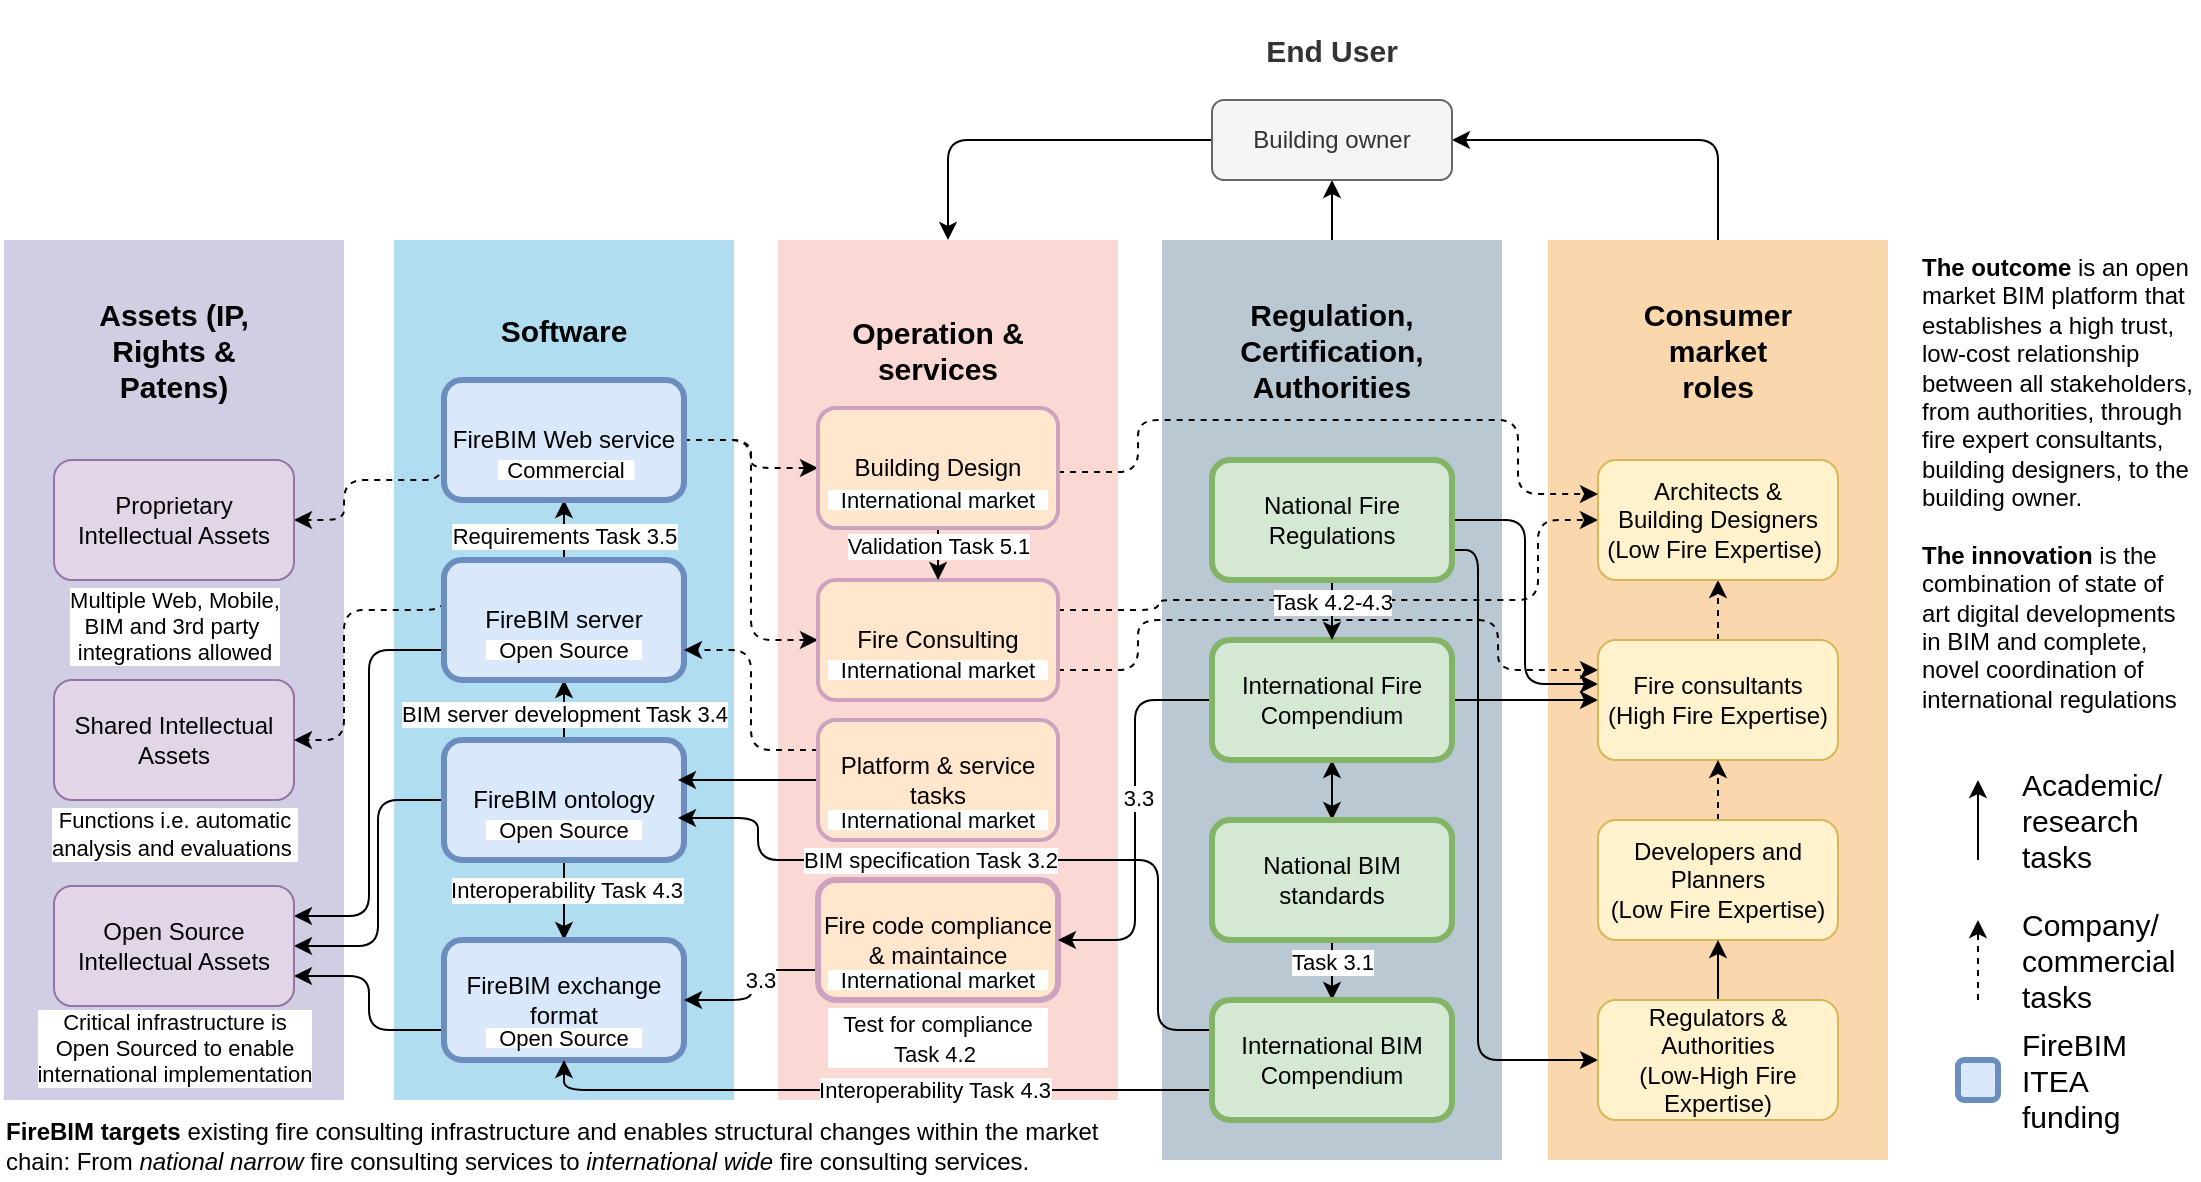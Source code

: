<mxfile version="15.6.8" type="github">
  <diagram id="prtHgNgQTEPvFCAcTncT" name="Page-1">
    <mxGraphModel dx="1185" dy="1904" grid="1" gridSize="10" guides="1" tooltips="1" connect="1" arrows="1" fold="1" page="1" pageScale="1" pageWidth="827" pageHeight="1169" math="0" shadow="0">
      <root>
        <mxCell id="0" />
        <mxCell id="1" parent="0" />
        <mxCell id="2TjgyCzb8Htl5xwf5OyU-55" value="" style="rounded=0;html=1;strokeColor=none;fillColor=#d0cee2;whiteSpace=wrap;" parent="1" vertex="1">
          <mxGeometry x="103" y="90" width="170" height="430" as="geometry" />
        </mxCell>
        <mxCell id="2TjgyCzb8Htl5xwf5OyU-54" value="" style="rounded=0;whiteSpace=wrap;html=1;strokeColor=none;fillColor=#b1ddf0;" parent="1" vertex="1">
          <mxGeometry x="298" y="90" width="170" height="430" as="geometry" />
        </mxCell>
        <mxCell id="2TjgyCzb8Htl5xwf5OyU-53" value="" style="rounded=0;whiteSpace=wrap;html=1;fillColor=#fad7ac;strokeColor=none;" parent="1" vertex="1">
          <mxGeometry x="875" y="90" width="170" height="460" as="geometry" />
        </mxCell>
        <mxCell id="2TjgyCzb8Htl5xwf5OyU-52" value="" style="rounded=0;whiteSpace=wrap;html=1;fillColor=#bac8d3;strokeColor=none;" parent="1" vertex="1">
          <mxGeometry x="682" y="90" width="170" height="460" as="geometry" />
        </mxCell>
        <mxCell id="2TjgyCzb8Htl5xwf5OyU-50" value="" style="rounded=0;whiteSpace=wrap;html=1;strokeColor=none;fillColor=#fad9d5;" parent="1" vertex="1">
          <mxGeometry x="490" y="90" width="170" height="430" as="geometry" />
        </mxCell>
        <mxCell id="O-F3Ail7RcBTmuWhiVfL-2" value="Shared Intellectual Assets" style="rounded=1;whiteSpace=wrap;html=1;fillColor=#e1d5e7;strokeColor=#9673a6;" parent="1" vertex="1">
          <mxGeometry x="128" y="310" width="120" height="60" as="geometry" />
        </mxCell>
        <mxCell id="2TjgyCzb8Htl5xwf5OyU-14" style="edgeStyle=orthogonalEdgeStyle;rounded=0;orthogonalLoop=1;jettySize=auto;html=1;exitX=0.5;exitY=1;exitDx=0;exitDy=0;entryX=0.5;entryY=0;entryDx=0;entryDy=0;" parent="1" source="O-F3Ail7RcBTmuWhiVfL-3" target="O-F3Ail7RcBTmuWhiVfL-4" edge="1">
          <mxGeometry relative="1" as="geometry" />
        </mxCell>
        <mxCell id="g0r0Y4DcRBQkHfUcTOGN-29" value="Interoperability Task 4.3" style="edgeLabel;html=1;align=center;verticalAlign=middle;resizable=0;points=[];" parent="2TjgyCzb8Htl5xwf5OyU-14" vertex="1" connectable="0">
          <mxGeometry x="-0.278" y="1" relative="1" as="geometry">
            <mxPoint as="offset" />
          </mxGeometry>
        </mxCell>
        <mxCell id="2TjgyCzb8Htl5xwf5OyU-15" style="edgeStyle=orthogonalEdgeStyle;rounded=0;orthogonalLoop=1;jettySize=auto;html=1;exitX=0.5;exitY=0;exitDx=0;exitDy=0;entryX=0.5;entryY=1;entryDx=0;entryDy=0;" parent="1" source="O-F3Ail7RcBTmuWhiVfL-3" target="O-F3Ail7RcBTmuWhiVfL-5" edge="1">
          <mxGeometry relative="1" as="geometry" />
        </mxCell>
        <mxCell id="g0r0Y4DcRBQkHfUcTOGN-24" value="BIM server development Task 3.4" style="edgeLabel;html=1;align=center;verticalAlign=middle;resizable=0;points=[];" parent="2TjgyCzb8Htl5xwf5OyU-15" vertex="1" connectable="0">
          <mxGeometry x="-0.379" relative="1" as="geometry">
            <mxPoint y="-4" as="offset" />
          </mxGeometry>
        </mxCell>
        <mxCell id="g0r0Y4DcRBQkHfUcTOGN-46" style="edgeStyle=orthogonalEdgeStyle;rounded=1;orthogonalLoop=1;jettySize=auto;html=1;exitX=0;exitY=0.5;exitDx=0;exitDy=0;entryX=1;entryY=0.5;entryDx=0;entryDy=0;fontSize=12;" parent="1" source="O-F3Ail7RcBTmuWhiVfL-3" target="O-F3Ail7RcBTmuWhiVfL-14" edge="1">
          <mxGeometry relative="1" as="geometry">
            <Array as="points">
              <mxPoint x="290" y="370" />
              <mxPoint x="290" y="443" />
            </Array>
          </mxGeometry>
        </mxCell>
        <mxCell id="O-F3Ail7RcBTmuWhiVfL-3" value="FireBIM ontology" style="rounded=1;whiteSpace=wrap;html=1;fillColor=#dae8fc;strokeColor=#6c8ebf;strokeWidth=3;" parent="1" vertex="1">
          <mxGeometry x="323" y="340" width="120" height="60" as="geometry" />
        </mxCell>
        <mxCell id="g0r0Y4DcRBQkHfUcTOGN-7" style="edgeStyle=orthogonalEdgeStyle;rounded=1;orthogonalLoop=1;jettySize=auto;html=1;exitX=0;exitY=0.75;exitDx=0;exitDy=0;entryX=1;entryY=0.75;entryDx=0;entryDy=0;" parent="1" source="O-F3Ail7RcBTmuWhiVfL-4" target="O-F3Ail7RcBTmuWhiVfL-14" edge="1">
          <mxGeometry relative="1" as="geometry" />
        </mxCell>
        <mxCell id="O-F3Ail7RcBTmuWhiVfL-4" value="FireBIM exchange format" style="rounded=1;whiteSpace=wrap;html=1;fillColor=#dae8fc;strokeColor=#6c8ebf;strokeWidth=3;" parent="1" vertex="1">
          <mxGeometry x="323" y="440" width="120" height="60" as="geometry" />
        </mxCell>
        <mxCell id="2TjgyCzb8Htl5xwf5OyU-16" style="edgeStyle=orthogonalEdgeStyle;rounded=0;orthogonalLoop=1;jettySize=auto;html=1;exitX=0.5;exitY=0;exitDx=0;exitDy=0;entryX=0.5;entryY=1;entryDx=0;entryDy=0;" parent="1" source="O-F3Ail7RcBTmuWhiVfL-5" target="O-F3Ail7RcBTmuWhiVfL-6" edge="1">
          <mxGeometry relative="1" as="geometry" />
        </mxCell>
        <mxCell id="g0r0Y4DcRBQkHfUcTOGN-25" value="Requirements Task 3.5" style="edgeLabel;html=1;align=center;verticalAlign=middle;resizable=0;points=[];" parent="2TjgyCzb8Htl5xwf5OyU-16" vertex="1" connectable="0">
          <mxGeometry x="-0.366" relative="1" as="geometry">
            <mxPoint y="-3" as="offset" />
          </mxGeometry>
        </mxCell>
        <mxCell id="g0r0Y4DcRBQkHfUcTOGN-5" style="edgeStyle=orthogonalEdgeStyle;rounded=1;orthogonalLoop=1;jettySize=auto;html=1;exitX=0;exitY=0.75;exitDx=0;exitDy=0;entryX=1;entryY=0.25;entryDx=0;entryDy=0;" parent="1" source="O-F3Ail7RcBTmuWhiVfL-5" target="O-F3Ail7RcBTmuWhiVfL-14" edge="1">
          <mxGeometry relative="1" as="geometry" />
        </mxCell>
        <mxCell id="g0r0Y4DcRBQkHfUcTOGN-9" style="edgeStyle=orthogonalEdgeStyle;rounded=1;orthogonalLoop=1;jettySize=auto;html=1;exitX=0;exitY=0.25;exitDx=0;exitDy=0;entryX=1;entryY=0.5;entryDx=0;entryDy=0;dashed=1;" parent="1" source="O-F3Ail7RcBTmuWhiVfL-5" target="O-F3Ail7RcBTmuWhiVfL-2" edge="1">
          <mxGeometry relative="1" as="geometry">
            <Array as="points">
              <mxPoint x="273" y="275" />
              <mxPoint x="273" y="340" />
            </Array>
          </mxGeometry>
        </mxCell>
        <mxCell id="O-F3Ail7RcBTmuWhiVfL-5" value="FireBIM server" style="rounded=1;whiteSpace=wrap;html=1;fillColor=#dae8fc;strokeColor=#6c8ebf;strokeWidth=3;" parent="1" vertex="1">
          <mxGeometry x="323" y="250" width="120" height="60" as="geometry" />
        </mxCell>
        <mxCell id="g0r0Y4DcRBQkHfUcTOGN-3" style="edgeStyle=orthogonalEdgeStyle;rounded=1;orthogonalLoop=1;jettySize=auto;html=1;exitX=1;exitY=0.5;exitDx=0;exitDy=0;entryX=0;entryY=0.5;entryDx=0;entryDy=0;dashed=1;" parent="1" source="O-F3Ail7RcBTmuWhiVfL-6" target="O-F3Ail7RcBTmuWhiVfL-11" edge="1">
          <mxGeometry relative="1" as="geometry" />
        </mxCell>
        <mxCell id="g0r0Y4DcRBQkHfUcTOGN-8" style="edgeStyle=orthogonalEdgeStyle;rounded=1;orthogonalLoop=1;jettySize=auto;html=1;exitX=0;exitY=0.5;exitDx=0;exitDy=0;dashed=1;" parent="1" source="O-F3Ail7RcBTmuWhiVfL-6" target="O-F3Ail7RcBTmuWhiVfL-15" edge="1">
          <mxGeometry relative="1" as="geometry">
            <Array as="points">
              <mxPoint x="273" y="210" />
              <mxPoint x="273" y="230" />
            </Array>
          </mxGeometry>
        </mxCell>
        <mxCell id="4L7xmNtWyarb-N4tCB3U-6" style="edgeStyle=orthogonalEdgeStyle;rounded=1;orthogonalLoop=1;jettySize=auto;html=1;exitX=1;exitY=0.5;exitDx=0;exitDy=0;dashed=1;" edge="1" parent="1" source="O-F3Ail7RcBTmuWhiVfL-6" target="4L7xmNtWyarb-N4tCB3U-3">
          <mxGeometry relative="1" as="geometry" />
        </mxCell>
        <mxCell id="O-F3Ail7RcBTmuWhiVfL-6" value="FireBIM Web service" style="rounded=1;whiteSpace=wrap;html=1;fillColor=#dae8fc;strokeColor=#6c8ebf;strokeWidth=3;" parent="1" vertex="1">
          <mxGeometry x="323" y="160" width="120" height="60" as="geometry" />
        </mxCell>
        <mxCell id="O-F3Ail7RcBTmuWhiVfL-10" value="Operation &amp;amp; services" style="rounded=1;whiteSpace=wrap;html=1;arcSize=50;fillColor=none;strokeColor=none;fontStyle=1;fontSize=15;" parent="1" vertex="1">
          <mxGeometry x="510" y="130" width="120" height="30" as="geometry" />
        </mxCell>
        <mxCell id="g0r0Y4DcRBQkHfUcTOGN-12" style="edgeStyle=orthogonalEdgeStyle;rounded=1;orthogonalLoop=1;jettySize=auto;html=1;exitX=1;exitY=0.75;exitDx=0;exitDy=0;entryX=0;entryY=0.25;entryDx=0;entryDy=0;dashed=1;" parent="1" source="O-F3Ail7RcBTmuWhiVfL-11" target="O-F3Ail7RcBTmuWhiVfL-28" edge="1">
          <mxGeometry relative="1" as="geometry">
            <Array as="points">
              <mxPoint x="670" y="305" />
              <mxPoint x="670" y="280" />
              <mxPoint x="850" y="280" />
              <mxPoint x="850" y="305" />
            </Array>
          </mxGeometry>
        </mxCell>
        <mxCell id="g0r0Y4DcRBQkHfUcTOGN-13" style="edgeStyle=orthogonalEdgeStyle;rounded=1;orthogonalLoop=1;jettySize=auto;html=1;exitX=1;exitY=0.25;exitDx=0;exitDy=0;entryX=0;entryY=0.5;entryDx=0;entryDy=0;dashed=1;" parent="1" source="O-F3Ail7RcBTmuWhiVfL-11" target="O-F3Ail7RcBTmuWhiVfL-31" edge="1">
          <mxGeometry relative="1" as="geometry">
            <Array as="points">
              <mxPoint x="680" y="275" />
              <mxPoint x="680" y="270" />
              <mxPoint x="870" y="270" />
              <mxPoint x="870" y="230" />
            </Array>
          </mxGeometry>
        </mxCell>
        <mxCell id="O-F3Ail7RcBTmuWhiVfL-11" value="Fire Consulting" style="rounded=1;whiteSpace=wrap;html=1;fillColor=#ffe6cc;strokeColor=#CDA2BE;strokeWidth=2;" parent="1" vertex="1">
          <mxGeometry x="510" y="260" width="120" height="60" as="geometry" />
        </mxCell>
        <mxCell id="2TjgyCzb8Htl5xwf5OyU-60" style="edgeStyle=orthogonalEdgeStyle;rounded=1;jumpStyle=none;orthogonalLoop=1;jettySize=auto;html=1;exitX=0;exitY=0.25;exitDx=0;exitDy=0;entryX=1;entryY=0.75;entryDx=0;entryDy=0;dashed=1;strokeColor=default;strokeWidth=1;" parent="1" source="O-F3Ail7RcBTmuWhiVfL-12" target="O-F3Ail7RcBTmuWhiVfL-5" edge="1">
          <mxGeometry relative="1" as="geometry" />
        </mxCell>
        <mxCell id="2TjgyCzb8Htl5xwf5OyU-61" style="edgeStyle=orthogonalEdgeStyle;rounded=1;jumpStyle=none;orthogonalLoop=1;jettySize=auto;html=1;exitX=0;exitY=0.5;exitDx=0;exitDy=0;strokeColor=default;strokeWidth=1;" parent="1" source="O-F3Ail7RcBTmuWhiVfL-12" edge="1">
          <mxGeometry relative="1" as="geometry">
            <mxPoint x="440" y="360" as="targetPoint" />
            <Array as="points" />
          </mxGeometry>
        </mxCell>
        <mxCell id="O-F3Ail7RcBTmuWhiVfL-12" value="Platform &amp;amp; service tasks" style="rounded=1;whiteSpace=wrap;html=1;fillColor=#ffe6cc;strokeColor=#CDA2BE;strokeWidth=2;" parent="1" vertex="1">
          <mxGeometry x="510" y="330" width="120" height="60" as="geometry" />
        </mxCell>
        <mxCell id="2TjgyCzb8Htl5xwf5OyU-23" style="edgeStyle=orthogonalEdgeStyle;rounded=1;orthogonalLoop=1;jettySize=auto;html=1;exitX=0;exitY=0.75;exitDx=0;exitDy=0;entryX=1;entryY=0.5;entryDx=0;entryDy=0;jumpStyle=none;" parent="1" source="O-F3Ail7RcBTmuWhiVfL-13" target="O-F3Ail7RcBTmuWhiVfL-4" edge="1">
          <mxGeometry relative="1" as="geometry" />
        </mxCell>
        <mxCell id="g0r0Y4DcRBQkHfUcTOGN-23" value="3.3" style="edgeLabel;html=1;align=center;verticalAlign=middle;resizable=0;points=[];" parent="2TjgyCzb8Htl5xwf5OyU-23" vertex="1" connectable="0">
          <mxGeometry x="0.382" relative="1" as="geometry">
            <mxPoint x="12" y="-10" as="offset" />
          </mxGeometry>
        </mxCell>
        <mxCell id="O-F3Ail7RcBTmuWhiVfL-13" value="Fire code compliance &amp;amp; maintaince" style="rounded=1;whiteSpace=wrap;html=1;fillColor=#ffe6cc;strokeColor=#CDA2BE;strokeWidth=3;" parent="1" vertex="1">
          <mxGeometry x="510" y="410" width="120" height="60" as="geometry" />
        </mxCell>
        <mxCell id="O-F3Ail7RcBTmuWhiVfL-14" value="Open Source Intellectual Assets" style="rounded=1;whiteSpace=wrap;html=1;fillColor=#e1d5e7;strokeColor=#9673a6;" parent="1" vertex="1">
          <mxGeometry x="128" y="413" width="120" height="60" as="geometry" />
        </mxCell>
        <mxCell id="O-F3Ail7RcBTmuWhiVfL-15" value="Proprietary Intellectual Assets" style="rounded=1;whiteSpace=wrap;html=1;fillColor=#e1d5e7;strokeColor=#9673a6;" parent="1" vertex="1">
          <mxGeometry x="128" y="200" width="120" height="60" as="geometry" />
        </mxCell>
        <mxCell id="O-F3Ail7RcBTmuWhiVfL-19" value="Software" style="rounded=1;whiteSpace=wrap;html=1;arcSize=50;fillColor=none;strokeColor=none;fontStyle=1;fontSize=15;" parent="1" vertex="1">
          <mxGeometry x="323" y="120" width="120" height="30" as="geometry" />
        </mxCell>
        <mxCell id="O-F3Ail7RcBTmuWhiVfL-21" value="&lt;p class=&quot;MsoBodyText&quot;&gt;&lt;b&gt;&lt;span lang=&quot;EN-GB&quot;&gt;Assets&amp;nbsp;&lt;/span&gt;&lt;/b&gt;&lt;b&gt;&lt;span lang=&quot;EN-GB&quot;&gt;(&lt;/span&gt;&lt;/b&gt;&lt;span&gt;IP, Rights &amp;amp; Patens)&lt;/span&gt;&lt;/p&gt;&lt;p class=&quot;MsoBodyText&quot;&gt;&lt;span lang=&quot;EN-GB&quot;&gt;&lt;/span&gt;&lt;/p&gt;" style="rounded=1;whiteSpace=wrap;html=1;arcSize=50;fillColor=none;strokeColor=none;fontStyle=1;fontSize=15;" parent="1" vertex="1">
          <mxGeometry x="128" y="130" width="120" height="30" as="geometry" />
        </mxCell>
        <mxCell id="2TjgyCzb8Htl5xwf5OyU-34" style="edgeStyle=orthogonalEdgeStyle;rounded=1;orthogonalLoop=1;jettySize=auto;html=1;strokeWidth=1;startArrow=none;startFill=0;exitX=0.5;exitY=0;exitDx=0;exitDy=0;" parent="1" source="2TjgyCzb8Htl5xwf5OyU-52" edge="1">
          <mxGeometry relative="1" as="geometry">
            <mxPoint x="767" y="60" as="targetPoint" />
            <mxPoint x="767" y="80" as="sourcePoint" />
          </mxGeometry>
        </mxCell>
        <mxCell id="O-F3Ail7RcBTmuWhiVfL-22" value="Regulation, Certification, Authorities" style="rounded=1;whiteSpace=wrap;html=1;arcSize=50;fillColor=none;strokeColor=none;fontStyle=1;fontSize=15;" parent="1" vertex="1">
          <mxGeometry x="707" y="120" width="120" height="50" as="geometry" />
        </mxCell>
        <mxCell id="2TjgyCzb8Htl5xwf5OyU-29" style="edgeStyle=orthogonalEdgeStyle;rounded=1;orthogonalLoop=1;jettySize=auto;html=1;exitX=0;exitY=0.5;exitDx=0;exitDy=0;entryX=1;entryY=0.5;entryDx=0;entryDy=0;" parent="1" source="O-F3Ail7RcBTmuWhiVfL-23" target="O-F3Ail7RcBTmuWhiVfL-13" edge="1">
          <mxGeometry relative="1" as="geometry" />
        </mxCell>
        <mxCell id="g0r0Y4DcRBQkHfUcTOGN-27" value="3.3" style="edgeLabel;html=1;align=center;verticalAlign=middle;resizable=0;points=[];" parent="2TjgyCzb8Htl5xwf5OyU-29" vertex="1" connectable="0">
          <mxGeometry x="-0.112" y="-2" relative="1" as="geometry">
            <mxPoint x="3" as="offset" />
          </mxGeometry>
        </mxCell>
        <mxCell id="2TjgyCzb8Htl5xwf5OyU-31" style="edgeStyle=orthogonalEdgeStyle;rounded=0;orthogonalLoop=1;jettySize=auto;html=1;exitX=1;exitY=0.5;exitDx=0;exitDy=0;" parent="1" source="O-F3Ail7RcBTmuWhiVfL-23" target="O-F3Ail7RcBTmuWhiVfL-28" edge="1">
          <mxGeometry relative="1" as="geometry" />
        </mxCell>
        <mxCell id="4L7xmNtWyarb-N4tCB3U-8" style="edgeStyle=orthogonalEdgeStyle;rounded=1;orthogonalLoop=1;jettySize=auto;html=1;exitX=0.5;exitY=1;exitDx=0;exitDy=0;entryX=0.5;entryY=0;entryDx=0;entryDy=0;startArrow=classic;startFill=1;" edge="1" parent="1" source="O-F3Ail7RcBTmuWhiVfL-23" target="O-F3Ail7RcBTmuWhiVfL-24">
          <mxGeometry relative="1" as="geometry" />
        </mxCell>
        <mxCell id="O-F3Ail7RcBTmuWhiVfL-23" value="International Fire Compendium" style="rounded=1;whiteSpace=wrap;html=1;fillColor=#d5e8d4;strokeColor=#82b366;strokeWidth=3;" parent="1" vertex="1">
          <mxGeometry x="707" y="290" width="120" height="60" as="geometry" />
        </mxCell>
        <mxCell id="2TjgyCzb8Htl5xwf5OyU-27" style="edgeStyle=orthogonalEdgeStyle;rounded=0;orthogonalLoop=1;jettySize=auto;html=1;exitX=0.5;exitY=1;exitDx=0;exitDy=0;entryX=0.5;entryY=0;entryDx=0;entryDy=0;" parent="1" source="O-F3Ail7RcBTmuWhiVfL-24" target="O-F3Ail7RcBTmuWhiVfL-25" edge="1">
          <mxGeometry relative="1" as="geometry" />
        </mxCell>
        <mxCell id="g0r0Y4DcRBQkHfUcTOGN-26" value="Task 3.1" style="edgeLabel;html=1;align=center;verticalAlign=middle;resizable=0;points=[];" parent="2TjgyCzb8Htl5xwf5OyU-27" vertex="1" connectable="0">
          <mxGeometry x="-0.347" relative="1" as="geometry">
            <mxPoint y="1" as="offset" />
          </mxGeometry>
        </mxCell>
        <mxCell id="O-F3Ail7RcBTmuWhiVfL-24" value="National BIM standards" style="rounded=1;whiteSpace=wrap;html=1;fillColor=#d5e8d4;strokeColor=#82b366;strokeWidth=3;" parent="1" vertex="1">
          <mxGeometry x="707" y="380" width="120" height="60" as="geometry" />
        </mxCell>
        <mxCell id="g0r0Y4DcRBQkHfUcTOGN-1" style="edgeStyle=orthogonalEdgeStyle;rounded=1;orthogonalLoop=1;jettySize=auto;html=1;exitX=0;exitY=0.75;exitDx=0;exitDy=0;entryX=0.5;entryY=1;entryDx=0;entryDy=0;" parent="1" source="O-F3Ail7RcBTmuWhiVfL-25" target="O-F3Ail7RcBTmuWhiVfL-4" edge="1">
          <mxGeometry relative="1" as="geometry">
            <Array as="points">
              <mxPoint x="383" y="515" />
            </Array>
          </mxGeometry>
        </mxCell>
        <mxCell id="g0r0Y4DcRBQkHfUcTOGN-19" value="Interoperability Task 4.3" style="edgeLabel;html=1;align=center;verticalAlign=middle;resizable=0;points=[];" parent="g0r0Y4DcRBQkHfUcTOGN-1" vertex="1" connectable="0">
          <mxGeometry x="-0.203" y="-2" relative="1" as="geometry">
            <mxPoint x="-4" y="2" as="offset" />
          </mxGeometry>
        </mxCell>
        <mxCell id="g0r0Y4DcRBQkHfUcTOGN-11" style="edgeStyle=orthogonalEdgeStyle;rounded=1;orthogonalLoop=1;jettySize=auto;html=1;exitX=0;exitY=0.25;exitDx=0;exitDy=0;" parent="1" source="O-F3Ail7RcBTmuWhiVfL-25" edge="1">
          <mxGeometry relative="1" as="geometry">
            <Array as="points">
              <mxPoint x="680" y="485" />
              <mxPoint x="680" y="400" />
              <mxPoint x="480" y="400" />
              <mxPoint x="480" y="379" />
            </Array>
            <mxPoint x="440" y="379" as="targetPoint" />
          </mxGeometry>
        </mxCell>
        <mxCell id="g0r0Y4DcRBQkHfUcTOGN-22" value="BIM specification Task 3.2" style="edgeLabel;html=1;align=center;verticalAlign=middle;resizable=0;points=[];" parent="g0r0Y4DcRBQkHfUcTOGN-11" vertex="1" connectable="0">
          <mxGeometry x="0.288" relative="1" as="geometry">
            <mxPoint x="14" as="offset" />
          </mxGeometry>
        </mxCell>
        <mxCell id="O-F3Ail7RcBTmuWhiVfL-25" value="International BIM Compendium" style="rounded=1;whiteSpace=wrap;html=1;fillColor=#d5e8d4;strokeColor=#82b366;strokeWidth=3;" parent="1" vertex="1">
          <mxGeometry x="707" y="470" width="120" height="60" as="geometry" />
        </mxCell>
        <mxCell id="2TjgyCzb8Htl5xwf5OyU-28" style="edgeStyle=orthogonalEdgeStyle;rounded=0;orthogonalLoop=1;jettySize=auto;html=1;exitX=0.5;exitY=1;exitDx=0;exitDy=0;entryX=0.5;entryY=0;entryDx=0;entryDy=0;" parent="1" source="O-F3Ail7RcBTmuWhiVfL-26" target="O-F3Ail7RcBTmuWhiVfL-23" edge="1">
          <mxGeometry relative="1" as="geometry" />
        </mxCell>
        <mxCell id="g0r0Y4DcRBQkHfUcTOGN-28" value="Task 4.2-4.3" style="edgeLabel;html=1;align=center;verticalAlign=middle;resizable=0;points=[];" parent="2TjgyCzb8Htl5xwf5OyU-28" vertex="1" connectable="0">
          <mxGeometry x="-0.278" relative="1" as="geometry">
            <mxPoint as="offset" />
          </mxGeometry>
        </mxCell>
        <mxCell id="2TjgyCzb8Htl5xwf5OyU-30" style="edgeStyle=orthogonalEdgeStyle;rounded=1;orthogonalLoop=1;jettySize=auto;html=1;exitX=1;exitY=0.5;exitDx=0;exitDy=0;entryX=0;entryY=0.367;entryDx=0;entryDy=0;entryPerimeter=0;" parent="1" source="O-F3Ail7RcBTmuWhiVfL-26" target="O-F3Ail7RcBTmuWhiVfL-28" edge="1">
          <mxGeometry relative="1" as="geometry" />
        </mxCell>
        <mxCell id="2TjgyCzb8Htl5xwf5OyU-32" style="edgeStyle=orthogonalEdgeStyle;rounded=1;orthogonalLoop=1;jettySize=auto;html=1;exitX=1;exitY=0.75;exitDx=0;exitDy=0;entryX=0;entryY=0.5;entryDx=0;entryDy=0;" parent="1" source="O-F3Ail7RcBTmuWhiVfL-26" target="O-F3Ail7RcBTmuWhiVfL-30" edge="1">
          <mxGeometry relative="1" as="geometry">
            <Array as="points">
              <mxPoint x="840" y="245" />
              <mxPoint x="840" y="500" />
            </Array>
          </mxGeometry>
        </mxCell>
        <mxCell id="O-F3Ail7RcBTmuWhiVfL-26" value="National Fire Regulations" style="rounded=1;whiteSpace=wrap;html=1;fillColor=#d5e8d4;strokeColor=#82b366;strokeWidth=3;" parent="1" vertex="1">
          <mxGeometry x="707" y="200" width="120" height="60" as="geometry" />
        </mxCell>
        <mxCell id="2TjgyCzb8Htl5xwf5OyU-35" style="edgeStyle=orthogonalEdgeStyle;rounded=1;orthogonalLoop=1;jettySize=auto;html=1;exitX=0.5;exitY=0;exitDx=0;exitDy=0;entryX=1;entryY=0.5;entryDx=0;entryDy=0;strokeWidth=1;" parent="1" source="2TjgyCzb8Htl5xwf5OyU-53" target="O-F3Ail7RcBTmuWhiVfL-33" edge="1">
          <mxGeometry relative="1" as="geometry" />
        </mxCell>
        <mxCell id="O-F3Ail7RcBTmuWhiVfL-27" value="Consumer market&lt;br&gt;roles" style="rounded=1;whiteSpace=wrap;html=1;arcSize=50;fillColor=none;strokeColor=none;fontStyle=1;fontSize=15;" parent="1" vertex="1">
          <mxGeometry x="900" y="120" width="120" height="50" as="geometry" />
        </mxCell>
        <mxCell id="2TjgyCzb8Htl5xwf5OyU-41" style="edgeStyle=orthogonalEdgeStyle;rounded=0;orthogonalLoop=1;jettySize=auto;html=1;exitX=0.5;exitY=0;exitDx=0;exitDy=0;entryX=0.5;entryY=1;entryDx=0;entryDy=0;dashed=1;" parent="1" source="O-F3Ail7RcBTmuWhiVfL-28" target="O-F3Ail7RcBTmuWhiVfL-31" edge="1">
          <mxGeometry relative="1" as="geometry" />
        </mxCell>
        <mxCell id="O-F3Ail7RcBTmuWhiVfL-28" value="Fire consultants&lt;br&gt;(High Fire&amp;nbsp;Expertise)" style="rounded=1;whiteSpace=wrap;html=1;fillColor=#fff2cc;strokeColor=#d6b656;" parent="1" vertex="1">
          <mxGeometry x="900" y="290" width="120" height="60" as="geometry" />
        </mxCell>
        <mxCell id="2TjgyCzb8Htl5xwf5OyU-40" style="edgeStyle=orthogonalEdgeStyle;rounded=0;orthogonalLoop=1;jettySize=auto;html=1;exitX=0.5;exitY=0;exitDx=0;exitDy=0;entryX=0.5;entryY=1;entryDx=0;entryDy=0;dashed=1;" parent="1" source="O-F3Ail7RcBTmuWhiVfL-29" target="O-F3Ail7RcBTmuWhiVfL-28" edge="1">
          <mxGeometry relative="1" as="geometry" />
        </mxCell>
        <mxCell id="O-F3Ail7RcBTmuWhiVfL-29" value="Developers and Planners&lt;br&gt;(Low Fire Expertise)" style="rounded=1;whiteSpace=wrap;html=1;fillColor=#fff2cc;strokeColor=#d6b656;" parent="1" vertex="1">
          <mxGeometry x="900" y="380" width="120" height="60" as="geometry" />
        </mxCell>
        <mxCell id="2TjgyCzb8Htl5xwf5OyU-42" style="edgeStyle=orthogonalEdgeStyle;rounded=0;orthogonalLoop=1;jettySize=auto;html=1;exitX=0.5;exitY=0;exitDx=0;exitDy=0;entryX=0.5;entryY=1;entryDx=0;entryDy=0;" parent="1" source="O-F3Ail7RcBTmuWhiVfL-30" target="O-F3Ail7RcBTmuWhiVfL-29" edge="1">
          <mxGeometry relative="1" as="geometry" />
        </mxCell>
        <mxCell id="O-F3Ail7RcBTmuWhiVfL-30" value="Regulators &amp;amp; Authorities&lt;br&gt;(Low-High Fire Expertise)" style="rounded=1;whiteSpace=wrap;html=1;fillColor=#fff2cc;strokeColor=#d6b656;" parent="1" vertex="1">
          <mxGeometry x="900" y="470" width="120" height="60" as="geometry" />
        </mxCell>
        <mxCell id="O-F3Ail7RcBTmuWhiVfL-31" value="Architects &amp;amp; &lt;br&gt;Building Designers&lt;br&gt;(Low Fire Expertise)&amp;nbsp;" style="rounded=1;whiteSpace=wrap;html=1;fillColor=#fff2cc;strokeColor=#d6b656;" parent="1" vertex="1">
          <mxGeometry x="900" y="200" width="120" height="60" as="geometry" />
        </mxCell>
        <mxCell id="O-F3Ail7RcBTmuWhiVfL-32" value="&lt;font style=&quot;font-size: 15px&quot;&gt;End User&lt;/font&gt;" style="rounded=1;whiteSpace=wrap;html=1;arcSize=50;fillColor=none;strokeColor=none;fontColor=#333333;fontStyle=1" parent="1" vertex="1">
          <mxGeometry x="707" y="-30" width="120" height="50" as="geometry" />
        </mxCell>
        <mxCell id="2TjgyCzb8Htl5xwf5OyU-62" style="edgeStyle=orthogonalEdgeStyle;rounded=1;jumpStyle=none;orthogonalLoop=1;jettySize=auto;html=1;exitX=0;exitY=0.5;exitDx=0;exitDy=0;entryX=0.5;entryY=0;entryDx=0;entryDy=0;strokeColor=default;strokeWidth=1;" parent="1" source="O-F3Ail7RcBTmuWhiVfL-33" target="2TjgyCzb8Htl5xwf5OyU-50" edge="1">
          <mxGeometry relative="1" as="geometry" />
        </mxCell>
        <mxCell id="O-F3Ail7RcBTmuWhiVfL-33" value="Building owner" style="rounded=1;whiteSpace=wrap;html=1;fillColor=#f5f5f5;strokeColor=#666666;fontColor=#333333;" parent="1" vertex="1">
          <mxGeometry x="707" y="20" width="120" height="40" as="geometry" />
        </mxCell>
        <mxCell id="O-F3Ail7RcBTmuWhiVfL-34" style="edgeStyle=orthogonalEdgeStyle;rounded=0;orthogonalLoop=1;jettySize=auto;html=1;exitX=0.5;exitY=1;exitDx=0;exitDy=0;" parent="1" source="O-F3Ail7RcBTmuWhiVfL-33" target="O-F3Ail7RcBTmuWhiVfL-33" edge="1">
          <mxGeometry relative="1" as="geometry" />
        </mxCell>
        <mxCell id="WZhK_iISjF4VqVoh4DxO-2" value="" style="endArrow=classic;html=1;fontSize=15;" parent="1" edge="1">
          <mxGeometry width="50" height="50" relative="1" as="geometry">
            <mxPoint x="1090" y="400" as="sourcePoint" />
            <mxPoint x="1090" y="360" as="targetPoint" />
          </mxGeometry>
        </mxCell>
        <mxCell id="WZhK_iISjF4VqVoh4DxO-4" value="Academic/&lt;br&gt;research tasks" style="text;html=1;strokeColor=none;fillColor=none;align=left;verticalAlign=middle;whiteSpace=wrap;rounded=0;dashed=1;fontSize=15;" parent="1" vertex="1">
          <mxGeometry x="1110" y="370" width="40" height="20" as="geometry" />
        </mxCell>
        <mxCell id="WZhK_iISjF4VqVoh4DxO-5" value="" style="endArrow=classic;html=1;fontSize=15;dashed=1;" parent="1" edge="1">
          <mxGeometry width="50" height="50" relative="1" as="geometry">
            <mxPoint x="1090" y="470" as="sourcePoint" />
            <mxPoint x="1090" y="430" as="targetPoint" />
          </mxGeometry>
        </mxCell>
        <mxCell id="WZhK_iISjF4VqVoh4DxO-6" value="Company/&lt;br&gt;commercial&lt;br&gt;tasks" style="text;html=1;strokeColor=none;fillColor=none;align=left;verticalAlign=middle;whiteSpace=wrap;rounded=0;dashed=1;fontSize=15;" parent="1" vertex="1">
          <mxGeometry x="1110" y="440" width="40" height="20" as="geometry" />
        </mxCell>
        <mxCell id="WZhK_iISjF4VqVoh4DxO-8" value="" style="rounded=1;whiteSpace=wrap;html=1;fillColor=#dae8fc;strokeColor=#6c8ebf;strokeWidth=3;" parent="1" vertex="1">
          <mxGeometry x="1080" y="500" width="20" height="20" as="geometry" />
        </mxCell>
        <mxCell id="WZhK_iISjF4VqVoh4DxO-9" value="FireBIM ITEA funding" style="text;html=1;strokeColor=none;fillColor=none;align=left;verticalAlign=middle;whiteSpace=wrap;rounded=0;dashed=1;fontSize=15;" parent="1" vertex="1">
          <mxGeometry x="1110" y="500" width="40" height="20" as="geometry" />
        </mxCell>
        <mxCell id="g0r0Y4DcRBQkHfUcTOGN-30" value="&lt;span&gt;&lt;font style=&quot;font-size: 11px&quot;&gt;Commercial&lt;/font&gt;&lt;/span&gt;" style="rounded=0;whiteSpace=wrap;html=1;strokeColor=none;verticalAlign=middle;arcSize=10;fillColor=default;shadow=0;" parent="1" vertex="1">
          <mxGeometry x="350" y="200" width="68.25" height="10" as="geometry" />
        </mxCell>
        <mxCell id="g0r0Y4DcRBQkHfUcTOGN-31" value="&lt;span&gt;&lt;font style=&quot;font-size: 11px&quot;&gt;Open Source&lt;/font&gt;&lt;/span&gt;" style="rounded=0;whiteSpace=wrap;html=1;strokeColor=none;verticalAlign=middle;arcSize=10;" parent="1" vertex="1">
          <mxGeometry x="343.88" y="290" width="78.25" height="10" as="geometry" />
        </mxCell>
        <mxCell id="g0r0Y4DcRBQkHfUcTOGN-32" value="&lt;span&gt;&lt;font style=&quot;font-size: 11px&quot;&gt;Open Source&lt;/font&gt;&lt;/span&gt;" style="rounded=0;whiteSpace=wrap;html=1;strokeColor=none;verticalAlign=middle;arcSize=10;" parent="1" vertex="1">
          <mxGeometry x="343.88" y="380" width="78.25" height="10" as="geometry" />
        </mxCell>
        <mxCell id="g0r0Y4DcRBQkHfUcTOGN-33" value="&lt;span&gt;&lt;font style=&quot;font-size: 11px&quot;&gt;Open Source&lt;/font&gt;&lt;/span&gt;" style="rounded=0;whiteSpace=wrap;html=1;strokeColor=none;verticalAlign=middle;arcSize=10;" parent="1" vertex="1">
          <mxGeometry x="343.88" y="484" width="78.25" height="10" as="geometry" />
        </mxCell>
        <mxCell id="g0r0Y4DcRBQkHfUcTOGN-34" value="&lt;span&gt;&lt;font style=&quot;font-size: 11px&quot;&gt;International market&lt;/font&gt;&lt;/span&gt;" style="rounded=0;whiteSpace=wrap;html=1;strokeColor=none;verticalAlign=middle;arcSize=10;" parent="1" vertex="1">
          <mxGeometry x="515" y="300" width="110" height="10" as="geometry" />
        </mxCell>
        <mxCell id="g0r0Y4DcRBQkHfUcTOGN-38" value="&lt;span&gt;&lt;font style=&quot;font-size: 11px&quot;&gt;International market&lt;/font&gt;&lt;/span&gt;" style="rounded=0;whiteSpace=wrap;html=1;strokeColor=none;verticalAlign=middle;arcSize=10;" parent="1" vertex="1">
          <mxGeometry x="515" y="375" width="110" height="10" as="geometry" />
        </mxCell>
        <mxCell id="g0r0Y4DcRBQkHfUcTOGN-39" value="&lt;span&gt;&lt;font style=&quot;font-size: 11px&quot;&gt;International market&lt;/font&gt;&lt;/span&gt;" style="rounded=0;whiteSpace=wrap;html=1;strokeColor=none;verticalAlign=middle;arcSize=10;" parent="1" vertex="1">
          <mxGeometry x="515" y="455" width="110" height="10" as="geometry" />
        </mxCell>
        <mxCell id="g0r0Y4DcRBQkHfUcTOGN-40" value="&lt;span&gt;&lt;font style=&quot;font-size: 11px&quot;&gt;Test for compliance Task 4.2&amp;nbsp;&lt;/font&gt;&lt;/span&gt;" style="rounded=0;whiteSpace=wrap;html=1;strokeColor=none;verticalAlign=middle;arcSize=10;" parent="1" vertex="1">
          <mxGeometry x="515" y="474" width="110" height="30" as="geometry" />
        </mxCell>
        <mxCell id="g0r0Y4DcRBQkHfUcTOGN-41" value="&lt;b&gt;FireBIM targets&lt;/b&gt; existing fire consulting infrastructure and enables structural changes within the market chain: From &lt;i style=&quot;font-size: 12px&quot;&gt;national narrow &lt;/i&gt;fire consulting services to &lt;i style=&quot;font-size: 12px&quot;&gt;international wide &lt;/i&gt;fire consulting services. " style="text;html=1;strokeColor=none;fillColor=default;align=left;verticalAlign=middle;whiteSpace=wrap;rounded=0;fontSize=12;" parent="1" vertex="1">
          <mxGeometry x="101.51" y="525" width="558.49" height="35" as="geometry" />
        </mxCell>
        <mxCell id="g0r0Y4DcRBQkHfUcTOGN-42" value="&lt;span style=&quot;color: rgb(0 , 0 , 0) ; font-family: &amp;#34;helvetica&amp;#34; ; font-size: 12px ; font-style: normal ; letter-spacing: normal ; text-align: left ; text-indent: 0px ; text-transform: none ; word-spacing: 0px ; display: inline ; float: none&quot;&gt;&lt;b&gt;The outcome&lt;/b&gt;&lt;/span&gt;&lt;span style=&quot;color: rgb(0 , 0 , 0) ; font-family: &amp;#34;helvetica&amp;#34; ; font-size: 12px ; font-style: normal ; letter-spacing: normal ; text-align: left ; text-indent: 0px ; text-transform: none ; word-spacing: 0px ; display: inline ; float: none&quot;&gt; is an open market BIM platform that establishes a high trust, low-cost relationship between all stakeholders, from authorities, through fire expert consultants, building designers, to the building owner.&amp;nbsp;&amp;nbsp;&lt;br&gt;&lt;br&gt;&lt;b&gt;The innovation &lt;/b&gt;&lt;/span&gt;&lt;span style=&quot;color: rgb(0 , 0 , 0) ; font-family: &amp;#34;helvetica&amp;#34; ; font-size: 12px ; font-style: normal ; font-weight: 400 ; letter-spacing: normal ; text-align: left ; text-indent: 0px ; text-transform: none ; word-spacing: 0px ; display: inline ; float: none&quot;&gt;is the combination of state of art digital developments in BIM and complete, novel coordination of international regulations&lt;br&gt;&lt;/span&gt;" style="text;whiteSpace=wrap;html=1;fontSize=12;labelBackgroundColor=none;labelBorderColor=none;fillColor=default;" parent="1" vertex="1">
          <mxGeometry x="1060" y="90" width="140" height="240" as="geometry" />
        </mxCell>
        <mxCell id="g0r0Y4DcRBQkHfUcTOGN-43" value="Multiple Web, Mobile, &lt;br&gt;BIM and 3rd party&amp;nbsp;&lt;br&gt;integrations allowed" style="edgeLabel;html=1;align=center;verticalAlign=middle;resizable=0;points=[];" parent="1" vertex="1" connectable="0">
          <mxGeometry x="188" y="283.003" as="geometry" />
        </mxCell>
        <mxCell id="g0r0Y4DcRBQkHfUcTOGN-44" value="Functions i.e. automatic&lt;br&gt;analysis and evaluations&amp;nbsp;" style="edgeLabel;html=1;align=center;verticalAlign=middle;resizable=0;points=[];" parent="1" vertex="1" connectable="0">
          <mxGeometry x="188" y="387.003" as="geometry" />
        </mxCell>
        <mxCell id="g0r0Y4DcRBQkHfUcTOGN-45" value="Critical infrastructure is &lt;br&gt;Open Sourced to enable&lt;br&gt;international implementation" style="edgeLabel;html=1;align=center;verticalAlign=middle;resizable=0;points=[];" parent="1" vertex="1" connectable="0">
          <mxGeometry x="188" y="494.003" as="geometry" />
        </mxCell>
        <mxCell id="4L7xmNtWyarb-N4tCB3U-5" style="edgeStyle=orthogonalEdgeStyle;rounded=0;orthogonalLoop=1;jettySize=auto;html=1;exitX=0.5;exitY=1;exitDx=0;exitDy=0;" edge="1" parent="1" source="4L7xmNtWyarb-N4tCB3U-3">
          <mxGeometry relative="1" as="geometry">
            <mxPoint x="570.034" y="260.0" as="targetPoint" />
          </mxGeometry>
        </mxCell>
        <mxCell id="4L7xmNtWyarb-N4tCB3U-9" style="edgeStyle=orthogonalEdgeStyle;rounded=1;orthogonalLoop=1;jettySize=auto;html=1;exitX=1;exitY=0.5;exitDx=0;exitDy=0;entryX=0;entryY=0.25;entryDx=0;entryDy=0;startArrow=none;startFill=0;dashed=1;" edge="1" parent="1">
          <mxGeometry relative="1" as="geometry">
            <mxPoint x="630" y="206" as="sourcePoint" />
            <mxPoint x="900" y="217" as="targetPoint" />
            <Array as="points">
              <mxPoint x="670" y="206" />
              <mxPoint x="670" y="180" />
              <mxPoint x="860" y="180" />
              <mxPoint x="860" y="217" />
            </Array>
          </mxGeometry>
        </mxCell>
        <mxCell id="4L7xmNtWyarb-N4tCB3U-3" value="Building Design" style="rounded=1;whiteSpace=wrap;html=1;fillColor=#ffe6cc;strokeColor=#CDA2BE;strokeWidth=2;" vertex="1" parent="1">
          <mxGeometry x="510" y="174" width="120" height="60" as="geometry" />
        </mxCell>
        <mxCell id="4L7xmNtWyarb-N4tCB3U-4" value="&lt;span&gt;&lt;font style=&quot;font-size: 11px&quot;&gt;International market&lt;/font&gt;&lt;/span&gt;" style="rounded=0;whiteSpace=wrap;html=1;strokeColor=none;verticalAlign=middle;arcSize=10;" vertex="1" parent="1">
          <mxGeometry x="515" y="215" width="110" height="10" as="geometry" />
        </mxCell>
        <mxCell id="g0r0Y4DcRBQkHfUcTOGN-35" value="Validation Task 5.1" style="edgeLabel;html=1;align=center;verticalAlign=middle;resizable=0;points=[];" parent="1" vertex="1" connectable="0">
          <mxGeometry x="570" y="242.996" as="geometry" />
        </mxCell>
      </root>
    </mxGraphModel>
  </diagram>
</mxfile>
